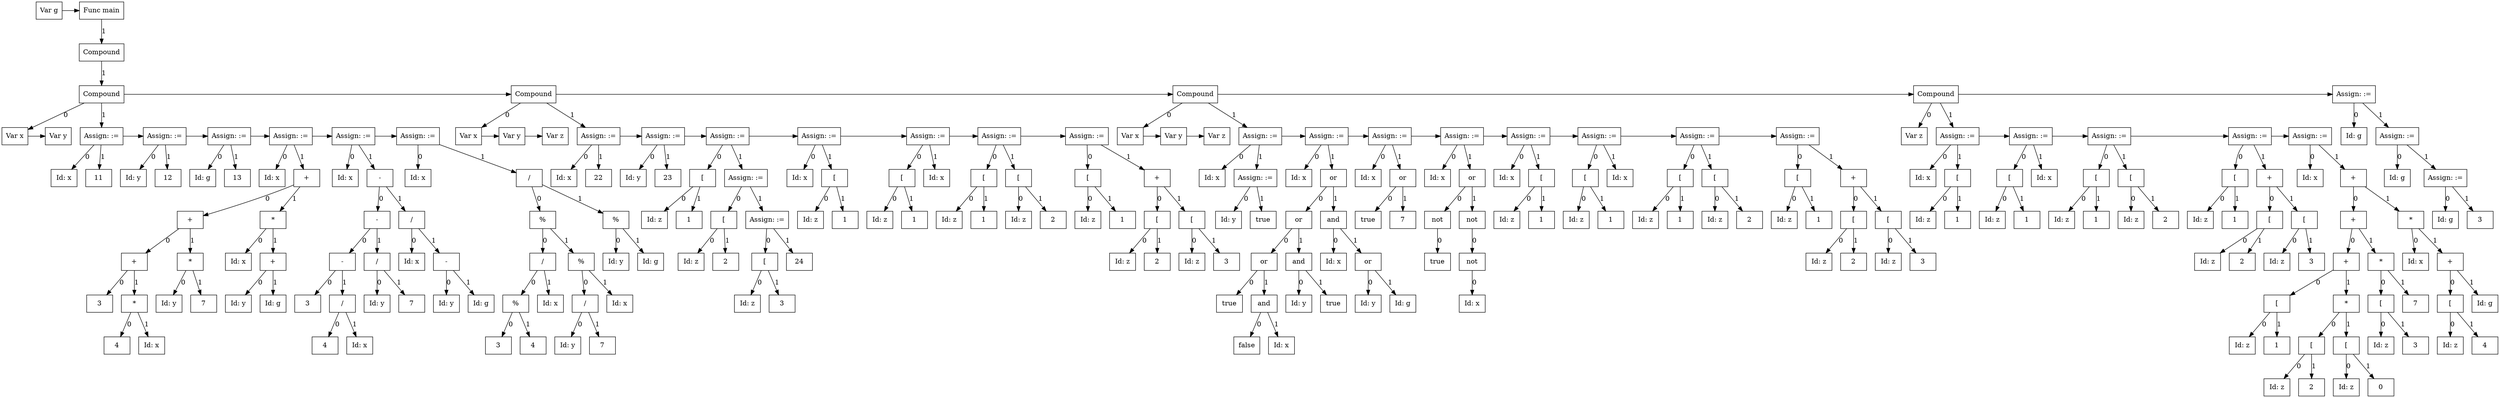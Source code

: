 digraph G {
node0 [label="Var g"; shape=box];
subgraph SibNames_0 {
rankdir="LR"; rank="same";
node0 [label="Var g"; shape=box];
node247 [label="Func main"; shape=box];
}

subgraph SibPtrs_0 {
rankdir="LR";
node0 -> node247;
}

subgraph childNames_247 {
rankdir="LR"; rank="same"; ordering=out
node246 [label="Compound"; shape=box];
}

subgraph childPtrs_247 {
rankdir="TB";
node247 -> node246 [label="1"];
}

subgraph childNames_246 {
rankdir="LR"; rank="same"; ordering=out
node63 [label="Compound"; shape=box];
}

subgraph childPtrs_246 {
rankdir="TB";
node246 -> node63 [label="1"];
}

subgraph childNames_63 {
rankdir="LR"; rank="same"; ordering=out
node1 [label="Var x"; shape=box];
node5 [label="Assign: :="; shape=box];
}

subgraph childPtrs_63 {
rankdir="TB";
node63 -> node1 [label="0"];
node63 -> node5 [label="1"];
}

subgraph SibNames_1 {
rankdir="LR"; rank="same";
node1 [label="Var x"; shape=box];
node2 [label="Var y"; shape=box];
}

subgraph SibPtrs_1 {
rankdir="LR";
node1 -> node2;
}

subgraph childNames_5 {
rankdir="LR"; rank="same"; ordering=out
node3 [label="Id: x"; shape=box];
node4 [label="11"; shape=box];
}

subgraph childPtrs_5 {
rankdir="TB";
node5 -> node3 [label="0"];
node5 -> node4 [label="1"];
}

subgraph SibNames_5 {
rankdir="LR"; rank="same";
node5 [label="Assign: :="; shape=box];
node8 [label="Assign: :="; shape=box];
node11 [label="Assign: :="; shape=box];
node28 [label="Assign: :="; shape=box];
node45 [label="Assign: :="; shape=box];
node62 [label="Assign: :="; shape=box];
}

subgraph SibPtrs_5 {
rankdir="LR";
node5 -> node8;
node8 -> node11;
node11 -> node28;
node28 -> node45;
node45 -> node62;
}

subgraph childNames_8 {
rankdir="LR"; rank="same"; ordering=out
node6 [label="Id: y"; shape=box];
node7 [label="12"; shape=box];
}

subgraph childPtrs_8 {
rankdir="TB";
node8 -> node6 [label="0"];
node8 -> node7 [label="1"];
}

subgraph childNames_11 {
rankdir="LR"; rank="same"; ordering=out
node9 [label="Id: g"; shape=box];
node10 [label="13"; shape=box];
}

subgraph childPtrs_11 {
rankdir="TB";
node11 -> node9 [label="0"];
node11 -> node10 [label="1"];
}

subgraph childNames_28 {
rankdir="LR"; rank="same"; ordering=out
node12 [label="Id: x"; shape=box];
node27 [label="+"; shape=box];
}

subgraph childPtrs_28 {
rankdir="TB";
node28 -> node12 [label="0"];
node28 -> node27 [label="1"];
}

subgraph childNames_27 {
rankdir="LR"; rank="same"; ordering=out
node21 [label="+"; shape=box];
node26 [label="*"; shape=box];
}

subgraph childPtrs_27 {
rankdir="TB";
node27 -> node21 [label="0"];
node27 -> node26 [label="1"];
}

subgraph childNames_21 {
rankdir="LR"; rank="same"; ordering=out
node17 [label="+"; shape=box];
node20 [label="*"; shape=box];
}

subgraph childPtrs_21 {
rankdir="TB";
node21 -> node17 [label="0"];
node21 -> node20 [label="1"];
}

subgraph childNames_17 {
rankdir="LR"; rank="same"; ordering=out
node13 [label="3"; shape=box];
node16 [label="*"; shape=box];
}

subgraph childPtrs_17 {
rankdir="TB";
node17 -> node13 [label="0"];
node17 -> node16 [label="1"];
}

subgraph childNames_16 {
rankdir="LR"; rank="same"; ordering=out
node14 [label="4"; shape=box];
node15 [label="Id: x"; shape=box];
}

subgraph childPtrs_16 {
rankdir="TB";
node16 -> node14 [label="0"];
node16 -> node15 [label="1"];
}

subgraph childNames_20 {
rankdir="LR"; rank="same"; ordering=out
node18 [label="Id: y"; shape=box];
node19 [label="7"; shape=box];
}

subgraph childPtrs_20 {
rankdir="TB";
node20 -> node18 [label="0"];
node20 -> node19 [label="1"];
}

subgraph childNames_26 {
rankdir="LR"; rank="same"; ordering=out
node22 [label="Id: x"; shape=box];
node25 [label="+"; shape=box];
}

subgraph childPtrs_26 {
rankdir="TB";
node26 -> node22 [label="0"];
node26 -> node25 [label="1"];
}

subgraph childNames_25 {
rankdir="LR"; rank="same"; ordering=out
node23 [label="Id: y"; shape=box];
node24 [label="Id: g"; shape=box];
}

subgraph childPtrs_25 {
rankdir="TB";
node25 -> node23 [label="0"];
node25 -> node24 [label="1"];
}

subgraph childNames_45 {
rankdir="LR"; rank="same"; ordering=out
node29 [label="Id: x"; shape=box];
node44 [label="-"; shape=box];
}

subgraph childPtrs_45 {
rankdir="TB";
node45 -> node29 [label="0"];
node45 -> node44 [label="1"];
}

subgraph childNames_44 {
rankdir="LR"; rank="same"; ordering=out
node38 [label="-"; shape=box];
node43 [label="/"; shape=box];
}

subgraph childPtrs_44 {
rankdir="TB";
node44 -> node38 [label="0"];
node44 -> node43 [label="1"];
}

subgraph childNames_38 {
rankdir="LR"; rank="same"; ordering=out
node34 [label="-"; shape=box];
node37 [label="/"; shape=box];
}

subgraph childPtrs_38 {
rankdir="TB";
node38 -> node34 [label="0"];
node38 -> node37 [label="1"];
}

subgraph childNames_34 {
rankdir="LR"; rank="same"; ordering=out
node30 [label="3"; shape=box];
node33 [label="/"; shape=box];
}

subgraph childPtrs_34 {
rankdir="TB";
node34 -> node30 [label="0"];
node34 -> node33 [label="1"];
}

subgraph childNames_33 {
rankdir="LR"; rank="same"; ordering=out
node31 [label="4"; shape=box];
node32 [label="Id: x"; shape=box];
}

subgraph childPtrs_33 {
rankdir="TB";
node33 -> node31 [label="0"];
node33 -> node32 [label="1"];
}

subgraph childNames_37 {
rankdir="LR"; rank="same"; ordering=out
node35 [label="Id: y"; shape=box];
node36 [label="7"; shape=box];
}

subgraph childPtrs_37 {
rankdir="TB";
node37 -> node35 [label="0"];
node37 -> node36 [label="1"];
}

subgraph childNames_43 {
rankdir="LR"; rank="same"; ordering=out
node39 [label="Id: x"; shape=box];
node42 [label="-"; shape=box];
}

subgraph childPtrs_43 {
rankdir="TB";
node43 -> node39 [label="0"];
node43 -> node42 [label="1"];
}

subgraph childNames_42 {
rankdir="LR"; rank="same"; ordering=out
node40 [label="Id: y"; shape=box];
node41 [label="Id: g"; shape=box];
}

subgraph childPtrs_42 {
rankdir="TB";
node42 -> node40 [label="0"];
node42 -> node41 [label="1"];
}

subgraph childNames_62 {
rankdir="LR"; rank="same"; ordering=out
node46 [label="Id: x"; shape=box];
node61 [label="/"; shape=box];
}

subgraph childPtrs_62 {
rankdir="TB";
node62 -> node46 [label="0"];
node62 -> node61 [label="1"];
}

subgraph childNames_61 {
rankdir="LR"; rank="same"; ordering=out
node57 [label="%"; shape=box];
node60 [label="%"; shape=box];
}

subgraph childPtrs_61 {
rankdir="TB";
node61 -> node57 [label="0"];
node61 -> node60 [label="1"];
}

subgraph childNames_57 {
rankdir="LR"; rank="same"; ordering=out
node51 [label="/"; shape=box];
node56 [label="%"; shape=box];
}

subgraph childPtrs_57 {
rankdir="TB";
node57 -> node51 [label="0"];
node57 -> node56 [label="1"];
}

subgraph childNames_51 {
rankdir="LR"; rank="same"; ordering=out
node49 [label="%"; shape=box];
node50 [label="Id: x"; shape=box];
}

subgraph childPtrs_51 {
rankdir="TB";
node51 -> node49 [label="0"];
node51 -> node50 [label="1"];
}

subgraph childNames_49 {
rankdir="LR"; rank="same"; ordering=out
node47 [label="3"; shape=box];
node48 [label="4"; shape=box];
}

subgraph childPtrs_49 {
rankdir="TB";
node49 -> node47 [label="0"];
node49 -> node48 [label="1"];
}

subgraph childNames_56 {
rankdir="LR"; rank="same"; ordering=out
node54 [label="/"; shape=box];
node55 [label="Id: x"; shape=box];
}

subgraph childPtrs_56 {
rankdir="TB";
node56 -> node54 [label="0"];
node56 -> node55 [label="1"];
}

subgraph childNames_54 {
rankdir="LR"; rank="same"; ordering=out
node52 [label="Id: y"; shape=box];
node53 [label="7"; shape=box];
}

subgraph childPtrs_54 {
rankdir="TB";
node54 -> node52 [label="0"];
node54 -> node53 [label="1"];
}

subgraph childNames_60 {
rankdir="LR"; rank="same"; ordering=out
node58 [label="Id: y"; shape=box];
node59 [label="Id: g"; shape=box];
}

subgraph childPtrs_60 {
rankdir="TB";
node60 -> node58 [label="0"];
node60 -> node59 [label="1"];
}

subgraph SibNames_63 {
rankdir="LR"; rank="same";
node63 [label="Compound"; shape=box];
node114 [label="Compound"; shape=box];
node181 [label="Compound"; shape=box];
node238 [label="Compound"; shape=box];
node245 [label="Assign: :="; shape=box];
}

subgraph SibPtrs_63 {
rankdir="LR";
node63 -> node114;
node114 -> node181;
node181 -> node238;
node238 -> node245;
}

subgraph childNames_114 {
rankdir="LR"; rank="same"; ordering=out
node64 [label="Var x"; shape=box];
node69 [label="Assign: :="; shape=box];
}

subgraph childPtrs_114 {
rankdir="TB";
node114 -> node64 [label="0"];
node114 -> node69 [label="1"];
}

subgraph SibNames_64 {
rankdir="LR"; rank="same";
node64 [label="Var x"; shape=box];
node65 [label="Var y"; shape=box];
node66 [label="Var z"; shape=box];
}

subgraph SibPtrs_64 {
rankdir="LR";
node64 -> node65;
node65 -> node66;
}

subgraph childNames_69 {
rankdir="LR"; rank="same"; ordering=out
node67 [label="Id: x"; shape=box];
node68 [label="22"; shape=box];
}

subgraph childPtrs_69 {
rankdir="TB";
node69 -> node67 [label="0"];
node69 -> node68 [label="1"];
}

subgraph SibNames_69 {
rankdir="LR"; rank="same";
node69 [label="Assign: :="; shape=box];
node72 [label="Assign: :="; shape=box];
node85 [label="Assign: :="; shape=box];
node90 [label="Assign: :="; shape=box];
node95 [label="Assign: :="; shape=box];
node102 [label="Assign: :="; shape=box];
node113 [label="Assign: :="; shape=box];
}

subgraph SibPtrs_69 {
rankdir="LR";
node69 -> node72;
node72 -> node85;
node85 -> node90;
node90 -> node95;
node95 -> node102;
node102 -> node113;
}

subgraph childNames_72 {
rankdir="LR"; rank="same"; ordering=out
node70 [label="Id: y"; shape=box];
node71 [label="23"; shape=box];
}

subgraph childPtrs_72 {
rankdir="TB";
node72 -> node70 [label="0"];
node72 -> node71 [label="1"];
}

subgraph childNames_85 {
rankdir="LR"; rank="same"; ordering=out
node74 [label="["; shape=box];
node84 [label="Assign: :="; shape=box];
}

subgraph childPtrs_85 {
rankdir="TB";
node85 -> node74 [label="0"];
node85 -> node84 [label="1"];
}

subgraph childNames_74 {
rankdir="LR"; rank="same"; ordering=out
node75 [label="Id: z"; shape=box];
node73 [label="1"; shape=box];
}

subgraph childPtrs_74 {
rankdir="TB";
node74 -> node75 [label="0"];
node74 -> node73 [label="1"];
}

subgraph childNames_84 {
rankdir="LR"; rank="same"; ordering=out
node77 [label="["; shape=box];
node83 [label="Assign: :="; shape=box];
}

subgraph childPtrs_84 {
rankdir="TB";
node84 -> node77 [label="0"];
node84 -> node83 [label="1"];
}

subgraph childNames_77 {
rankdir="LR"; rank="same"; ordering=out
node78 [label="Id: z"; shape=box];
node76 [label="2"; shape=box];
}

subgraph childPtrs_77 {
rankdir="TB";
node77 -> node78 [label="0"];
node77 -> node76 [label="1"];
}

subgraph childNames_83 {
rankdir="LR"; rank="same"; ordering=out
node80 [label="["; shape=box];
node82 [label="24"; shape=box];
}

subgraph childPtrs_83 {
rankdir="TB";
node83 -> node80 [label="0"];
node83 -> node82 [label="1"];
}

subgraph childNames_80 {
rankdir="LR"; rank="same"; ordering=out
node81 [label="Id: z"; shape=box];
node79 [label="3"; shape=box];
}

subgraph childPtrs_80 {
rankdir="TB";
node80 -> node81 [label="0"];
node80 -> node79 [label="1"];
}

subgraph childNames_90 {
rankdir="LR"; rank="same"; ordering=out
node86 [label="Id: x"; shape=box];
node88 [label="["; shape=box];
}

subgraph childPtrs_90 {
rankdir="TB";
node90 -> node86 [label="0"];
node90 -> node88 [label="1"];
}

subgraph childNames_88 {
rankdir="LR"; rank="same"; ordering=out
node89 [label="Id: z"; shape=box];
node87 [label="1"; shape=box];
}

subgraph childPtrs_88 {
rankdir="TB";
node88 -> node89 [label="0"];
node88 -> node87 [label="1"];
}

subgraph childNames_95 {
rankdir="LR"; rank="same"; ordering=out
node92 [label="["; shape=box];
node94 [label="Id: x"; shape=box];
}

subgraph childPtrs_95 {
rankdir="TB";
node95 -> node92 [label="0"];
node95 -> node94 [label="1"];
}

subgraph childNames_92 {
rankdir="LR"; rank="same"; ordering=out
node93 [label="Id: z"; shape=box];
node91 [label="1"; shape=box];
}

subgraph childPtrs_92 {
rankdir="TB";
node92 -> node93 [label="0"];
node92 -> node91 [label="1"];
}

subgraph childNames_102 {
rankdir="LR"; rank="same"; ordering=out
node97 [label="["; shape=box];
node100 [label="["; shape=box];
}

subgraph childPtrs_102 {
rankdir="TB";
node102 -> node97 [label="0"];
node102 -> node100 [label="1"];
}

subgraph childNames_97 {
rankdir="LR"; rank="same"; ordering=out
node98 [label="Id: z"; shape=box];
node96 [label="1"; shape=box];
}

subgraph childPtrs_97 {
rankdir="TB";
node97 -> node98 [label="0"];
node97 -> node96 [label="1"];
}

subgraph childNames_100 {
rankdir="LR"; rank="same"; ordering=out
node101 [label="Id: z"; shape=box];
node99 [label="2"; shape=box];
}

subgraph childPtrs_100 {
rankdir="TB";
node100 -> node101 [label="0"];
node100 -> node99 [label="1"];
}

subgraph childNames_113 {
rankdir="LR"; rank="same"; ordering=out
node104 [label="["; shape=box];
node112 [label="+"; shape=box];
}

subgraph childPtrs_113 {
rankdir="TB";
node113 -> node104 [label="0"];
node113 -> node112 [label="1"];
}

subgraph childNames_104 {
rankdir="LR"; rank="same"; ordering=out
node105 [label="Id: z"; shape=box];
node103 [label="1"; shape=box];
}

subgraph childPtrs_104 {
rankdir="TB";
node104 -> node105 [label="0"];
node104 -> node103 [label="1"];
}

subgraph childNames_112 {
rankdir="LR"; rank="same"; ordering=out
node107 [label="["; shape=box];
node110 [label="["; shape=box];
}

subgraph childPtrs_112 {
rankdir="TB";
node112 -> node107 [label="0"];
node112 -> node110 [label="1"];
}

subgraph childNames_107 {
rankdir="LR"; rank="same"; ordering=out
node108 [label="Id: z"; shape=box];
node106 [label="2"; shape=box];
}

subgraph childPtrs_107 {
rankdir="TB";
node107 -> node108 [label="0"];
node107 -> node106 [label="1"];
}

subgraph childNames_110 {
rankdir="LR"; rank="same"; ordering=out
node111 [label="Id: z"; shape=box];
node109 [label="3"; shape=box];
}

subgraph childPtrs_110 {
rankdir="TB";
node110 -> node111 [label="0"];
node110 -> node109 [label="1"];
}

subgraph childNames_181 {
rankdir="LR"; rank="same"; ordering=out
node115 [label="Var x"; shape=box];
node122 [label="Assign: :="; shape=box];
}

subgraph childPtrs_181 {
rankdir="TB";
node181 -> node115 [label="0"];
node181 -> node122 [label="1"];
}

subgraph SibNames_115 {
rankdir="LR"; rank="same";
node115 [label="Var x"; shape=box];
node116 [label="Var y"; shape=box];
node117 [label="Var z"; shape=box];
}

subgraph SibPtrs_115 {
rankdir="LR";
node115 -> node116;
node116 -> node117;
}

subgraph childNames_122 {
rankdir="LR"; rank="same"; ordering=out
node118 [label="Id: x"; shape=box];
node121 [label="Assign: :="; shape=box];
}

subgraph childPtrs_122 {
rankdir="TB";
node122 -> node118 [label="0"];
node122 -> node121 [label="1"];
}

subgraph childNames_121 {
rankdir="LR"; rank="same"; ordering=out
node119 [label="Id: y"; shape=box];
node120 [label="true"; shape=box];
}

subgraph childPtrs_121 {
rankdir="TB";
node121 -> node119 [label="0"];
node121 -> node120 [label="1"];
}

subgraph SibNames_122 {
rankdir="LR"; rank="same";
node122 [label="Assign: :="; shape=box];
node139 [label="Assign: :="; shape=box];
node144 [label="Assign: :="; shape=box];
node152 [label="Assign: :="; shape=box];
node157 [label="Assign: :="; shape=box];
node162 [label="Assign: :="; shape=box];
node169 [label="Assign: :="; shape=box];
node180 [label="Assign: :="; shape=box];
}

subgraph SibPtrs_122 {
rankdir="LR";
node122 -> node139;
node139 -> node144;
node144 -> node152;
node152 -> node157;
node157 -> node162;
node162 -> node169;
node169 -> node180;
}

subgraph childNames_139 {
rankdir="LR"; rank="same"; ordering=out
node123 [label="Id: x"; shape=box];
node138 [label="or"; shape=box];
}

subgraph childPtrs_139 {
rankdir="TB";
node139 -> node123 [label="0"];
node139 -> node138 [label="1"];
}

subgraph childNames_138 {
rankdir="LR"; rank="same"; ordering=out
node132 [label="or"; shape=box];
node137 [label="and"; shape=box];
}

subgraph childPtrs_138 {
rankdir="TB";
node138 -> node132 [label="0"];
node138 -> node137 [label="1"];
}

subgraph childNames_132 {
rankdir="LR"; rank="same"; ordering=out
node128 [label="or"; shape=box];
node131 [label="and"; shape=box];
}

subgraph childPtrs_132 {
rankdir="TB";
node132 -> node128 [label="0"];
node132 -> node131 [label="1"];
}

subgraph childNames_128 {
rankdir="LR"; rank="same"; ordering=out
node124 [label="true"; shape=box];
node127 [label="and"; shape=box];
}

subgraph childPtrs_128 {
rankdir="TB";
node128 -> node124 [label="0"];
node128 -> node127 [label="1"];
}

subgraph childNames_127 {
rankdir="LR"; rank="same"; ordering=out
node125 [label="false"; shape=box];
node126 [label="Id: x"; shape=box];
}

subgraph childPtrs_127 {
rankdir="TB";
node127 -> node125 [label="0"];
node127 -> node126 [label="1"];
}

subgraph childNames_131 {
rankdir="LR"; rank="same"; ordering=out
node129 [label="Id: y"; shape=box];
node130 [label="true"; shape=box];
}

subgraph childPtrs_131 {
rankdir="TB";
node131 -> node129 [label="0"];
node131 -> node130 [label="1"];
}

subgraph childNames_137 {
rankdir="LR"; rank="same"; ordering=out
node133 [label="Id: x"; shape=box];
node136 [label="or"; shape=box];
}

subgraph childPtrs_137 {
rankdir="TB";
node137 -> node133 [label="0"];
node137 -> node136 [label="1"];
}

subgraph childNames_136 {
rankdir="LR"; rank="same"; ordering=out
node134 [label="Id: y"; shape=box];
node135 [label="Id: g"; shape=box];
}

subgraph childPtrs_136 {
rankdir="TB";
node136 -> node134 [label="0"];
node136 -> node135 [label="1"];
}

subgraph childNames_144 {
rankdir="LR"; rank="same"; ordering=out
node140 [label="Id: x"; shape=box];
node143 [label="or"; shape=box];
}

subgraph childPtrs_144 {
rankdir="TB";
node144 -> node140 [label="0"];
node144 -> node143 [label="1"];
}

subgraph childNames_143 {
rankdir="LR"; rank="same"; ordering=out
node141 [label="true"; shape=box];
node142 [label="7"; shape=box];
}

subgraph childPtrs_143 {
rankdir="TB";
node143 -> node141 [label="0"];
node143 -> node142 [label="1"];
}

subgraph childNames_152 {
rankdir="LR"; rank="same"; ordering=out
node145 [label="Id: x"; shape=box];
node151 [label="or"; shape=box];
}

subgraph childPtrs_152 {
rankdir="TB";
node152 -> node145 [label="0"];
node152 -> node151 [label="1"];
}

subgraph childNames_151 {
rankdir="LR"; rank="same"; ordering=out
node147 [label="not"; shape=box];
node150 [label="not"; shape=box];
}

subgraph childPtrs_151 {
rankdir="TB";
node151 -> node147 [label="0"];
node151 -> node150 [label="1"];
}

subgraph childNames_147 {
rankdir="LR"; rank="same"; ordering=out
node146 [label="true"; shape=box];
}

subgraph childPtrs_147 {
rankdir="TB";
node147 -> node146 [label="0"];
}

subgraph childNames_150 {
rankdir="LR"; rank="same"; ordering=out
node149 [label="not"; shape=box];
}

subgraph childPtrs_150 {
rankdir="TB";
node150 -> node149 [label="0"];
}

subgraph childNames_149 {
rankdir="LR"; rank="same"; ordering=out
node148 [label="Id: x"; shape=box];
}

subgraph childPtrs_149 {
rankdir="TB";
node149 -> node148 [label="0"];
}

subgraph childNames_157 {
rankdir="LR"; rank="same"; ordering=out
node153 [label="Id: x"; shape=box];
node155 [label="["; shape=box];
}

subgraph childPtrs_157 {
rankdir="TB";
node157 -> node153 [label="0"];
node157 -> node155 [label="1"];
}

subgraph childNames_155 {
rankdir="LR"; rank="same"; ordering=out
node156 [label="Id: z"; shape=box];
node154 [label="1"; shape=box];
}

subgraph childPtrs_155 {
rankdir="TB";
node155 -> node156 [label="0"];
node155 -> node154 [label="1"];
}

subgraph childNames_162 {
rankdir="LR"; rank="same"; ordering=out
node159 [label="["; shape=box];
node161 [label="Id: x"; shape=box];
}

subgraph childPtrs_162 {
rankdir="TB";
node162 -> node159 [label="0"];
node162 -> node161 [label="1"];
}

subgraph childNames_159 {
rankdir="LR"; rank="same"; ordering=out
node160 [label="Id: z"; shape=box];
node158 [label="1"; shape=box];
}

subgraph childPtrs_159 {
rankdir="TB";
node159 -> node160 [label="0"];
node159 -> node158 [label="1"];
}

subgraph childNames_169 {
rankdir="LR"; rank="same"; ordering=out
node164 [label="["; shape=box];
node167 [label="["; shape=box];
}

subgraph childPtrs_169 {
rankdir="TB";
node169 -> node164 [label="0"];
node169 -> node167 [label="1"];
}

subgraph childNames_164 {
rankdir="LR"; rank="same"; ordering=out
node165 [label="Id: z"; shape=box];
node163 [label="1"; shape=box];
}

subgraph childPtrs_164 {
rankdir="TB";
node164 -> node165 [label="0"];
node164 -> node163 [label="1"];
}

subgraph childNames_167 {
rankdir="LR"; rank="same"; ordering=out
node168 [label="Id: z"; shape=box];
node166 [label="2"; shape=box];
}

subgraph childPtrs_167 {
rankdir="TB";
node167 -> node168 [label="0"];
node167 -> node166 [label="1"];
}

subgraph childNames_180 {
rankdir="LR"; rank="same"; ordering=out
node171 [label="["; shape=box];
node179 [label="+"; shape=box];
}

subgraph childPtrs_180 {
rankdir="TB";
node180 -> node171 [label="0"];
node180 -> node179 [label="1"];
}

subgraph childNames_171 {
rankdir="LR"; rank="same"; ordering=out
node172 [label="Id: z"; shape=box];
node170 [label="1"; shape=box];
}

subgraph childPtrs_171 {
rankdir="TB";
node171 -> node172 [label="0"];
node171 -> node170 [label="1"];
}

subgraph childNames_179 {
rankdir="LR"; rank="same"; ordering=out
node174 [label="["; shape=box];
node177 [label="["; shape=box];
}

subgraph childPtrs_179 {
rankdir="TB";
node179 -> node174 [label="0"];
node179 -> node177 [label="1"];
}

subgraph childNames_174 {
rankdir="LR"; rank="same"; ordering=out
node175 [label="Id: z"; shape=box];
node173 [label="2"; shape=box];
}

subgraph childPtrs_174 {
rankdir="TB";
node174 -> node175 [label="0"];
node174 -> node173 [label="1"];
}

subgraph childNames_177 {
rankdir="LR"; rank="same"; ordering=out
node178 [label="Id: z"; shape=box];
node176 [label="3"; shape=box];
}

subgraph childPtrs_177 {
rankdir="TB";
node177 -> node178 [label="0"];
node177 -> node176 [label="1"];
}

subgraph childNames_238 {
rankdir="LR"; rank="same"; ordering=out
node182 [label="Var z"; shape=box];
node187 [label="Assign: :="; shape=box];
}

subgraph childPtrs_238 {
rankdir="TB";
node238 -> node182 [label="0"];
node238 -> node187 [label="1"];
}

subgraph childNames_187 {
rankdir="LR"; rank="same"; ordering=out
node183 [label="Id: x"; shape=box];
node185 [label="["; shape=box];
}

subgraph childPtrs_187 {
rankdir="TB";
node187 -> node183 [label="0"];
node187 -> node185 [label="1"];
}

subgraph childNames_185 {
rankdir="LR"; rank="same"; ordering=out
node186 [label="Id: z"; shape=box];
node184 [label="1"; shape=box];
}

subgraph childPtrs_185 {
rankdir="TB";
node185 -> node186 [label="0"];
node185 -> node184 [label="1"];
}

subgraph SibNames_187 {
rankdir="LR"; rank="same";
node187 [label="Assign: :="; shape=box];
node192 [label="Assign: :="; shape=box];
node199 [label="Assign: :="; shape=box];
node210 [label="Assign: :="; shape=box];
node237 [label="Assign: :="; shape=box];
}

subgraph SibPtrs_187 {
rankdir="LR";
node187 -> node192;
node192 -> node199;
node199 -> node210;
node210 -> node237;
}

subgraph childNames_192 {
rankdir="LR"; rank="same"; ordering=out
node189 [label="["; shape=box];
node191 [label="Id: x"; shape=box];
}

subgraph childPtrs_192 {
rankdir="TB";
node192 -> node189 [label="0"];
node192 -> node191 [label="1"];
}

subgraph childNames_189 {
rankdir="LR"; rank="same"; ordering=out
node190 [label="Id: z"; shape=box];
node188 [label="1"; shape=box];
}

subgraph childPtrs_189 {
rankdir="TB";
node189 -> node190 [label="0"];
node189 -> node188 [label="1"];
}

subgraph childNames_199 {
rankdir="LR"; rank="same"; ordering=out
node194 [label="["; shape=box];
node197 [label="["; shape=box];
}

subgraph childPtrs_199 {
rankdir="TB";
node199 -> node194 [label="0"];
node199 -> node197 [label="1"];
}

subgraph childNames_194 {
rankdir="LR"; rank="same"; ordering=out
node195 [label="Id: z"; shape=box];
node193 [label="1"; shape=box];
}

subgraph childPtrs_194 {
rankdir="TB";
node194 -> node195 [label="0"];
node194 -> node193 [label="1"];
}

subgraph childNames_197 {
rankdir="LR"; rank="same"; ordering=out
node198 [label="Id: z"; shape=box];
node196 [label="2"; shape=box];
}

subgraph childPtrs_197 {
rankdir="TB";
node197 -> node198 [label="0"];
node197 -> node196 [label="1"];
}

subgraph childNames_210 {
rankdir="LR"; rank="same"; ordering=out
node201 [label="["; shape=box];
node209 [label="+"; shape=box];
}

subgraph childPtrs_210 {
rankdir="TB";
node210 -> node201 [label="0"];
node210 -> node209 [label="1"];
}

subgraph childNames_201 {
rankdir="LR"; rank="same"; ordering=out
node202 [label="Id: z"; shape=box];
node200 [label="1"; shape=box];
}

subgraph childPtrs_201 {
rankdir="TB";
node201 -> node202 [label="0"];
node201 -> node200 [label="1"];
}

subgraph childNames_209 {
rankdir="LR"; rank="same"; ordering=out
node204 [label="["; shape=box];
node207 [label="["; shape=box];
}

subgraph childPtrs_209 {
rankdir="TB";
node209 -> node204 [label="0"];
node209 -> node207 [label="1"];
}

subgraph childNames_204 {
rankdir="LR"; rank="same"; ordering=out
node205 [label="Id: z"; shape=box];
node203 [label="2"; shape=box];
}

subgraph childPtrs_204 {
rankdir="TB";
node204 -> node205 [label="0"];
node204 -> node203 [label="1"];
}

subgraph childNames_207 {
rankdir="LR"; rank="same"; ordering=out
node208 [label="Id: z"; shape=box];
node206 [label="3"; shape=box];
}

subgraph childPtrs_207 {
rankdir="TB";
node207 -> node208 [label="0"];
node207 -> node206 [label="1"];
}

subgraph childNames_237 {
rankdir="LR"; rank="same"; ordering=out
node211 [label="Id: x"; shape=box];
node236 [label="+"; shape=box];
}

subgraph childPtrs_237 {
rankdir="TB";
node237 -> node211 [label="0"];
node237 -> node236 [label="1"];
}

subgraph childNames_236 {
rankdir="LR"; rank="same"; ordering=out
node228 [label="+"; shape=box];
node235 [label="*"; shape=box];
}

subgraph childPtrs_236 {
rankdir="TB";
node236 -> node228 [label="0"];
node236 -> node235 [label="1"];
}

subgraph childNames_228 {
rankdir="LR"; rank="same"; ordering=out
node222 [label="+"; shape=box];
node227 [label="*"; shape=box];
}

subgraph childPtrs_228 {
rankdir="TB";
node228 -> node222 [label="0"];
node228 -> node227 [label="1"];
}

subgraph childNames_222 {
rankdir="LR"; rank="same"; ordering=out
node213 [label="["; shape=box];
node221 [label="*"; shape=box];
}

subgraph childPtrs_222 {
rankdir="TB";
node222 -> node213 [label="0"];
node222 -> node221 [label="1"];
}

subgraph childNames_213 {
rankdir="LR"; rank="same"; ordering=out
node214 [label="Id: z"; shape=box];
node212 [label="1"; shape=box];
}

subgraph childPtrs_213 {
rankdir="TB";
node213 -> node214 [label="0"];
node213 -> node212 [label="1"];
}

subgraph childNames_221 {
rankdir="LR"; rank="same"; ordering=out
node216 [label="["; shape=box];
node219 [label="["; shape=box];
}

subgraph childPtrs_221 {
rankdir="TB";
node221 -> node216 [label="0"];
node221 -> node219 [label="1"];
}

subgraph childNames_216 {
rankdir="LR"; rank="same"; ordering=out
node217 [label="Id: z"; shape=box];
node215 [label="2"; shape=box];
}

subgraph childPtrs_216 {
rankdir="TB";
node216 -> node217 [label="0"];
node216 -> node215 [label="1"];
}

subgraph childNames_219 {
rankdir="LR"; rank="same"; ordering=out
node220 [label="Id: z"; shape=box];
node218 [label="0"; shape=box];
}

subgraph childPtrs_219 {
rankdir="TB";
node219 -> node220 [label="0"];
node219 -> node218 [label="1"];
}

subgraph childNames_227 {
rankdir="LR"; rank="same"; ordering=out
node224 [label="["; shape=box];
node226 [label="7"; shape=box];
}

subgraph childPtrs_227 {
rankdir="TB";
node227 -> node224 [label="0"];
node227 -> node226 [label="1"];
}

subgraph childNames_224 {
rankdir="LR"; rank="same"; ordering=out
node225 [label="Id: z"; shape=box];
node223 [label="3"; shape=box];
}

subgraph childPtrs_224 {
rankdir="TB";
node224 -> node225 [label="0"];
node224 -> node223 [label="1"];
}

subgraph childNames_235 {
rankdir="LR"; rank="same"; ordering=out
node229 [label="Id: x"; shape=box];
node234 [label="+"; shape=box];
}

subgraph childPtrs_235 {
rankdir="TB";
node235 -> node229 [label="0"];
node235 -> node234 [label="1"];
}

subgraph childNames_234 {
rankdir="LR"; rank="same"; ordering=out
node231 [label="["; shape=box];
node233 [label="Id: g"; shape=box];
}

subgraph childPtrs_234 {
rankdir="TB";
node234 -> node231 [label="0"];
node234 -> node233 [label="1"];
}

subgraph childNames_231 {
rankdir="LR"; rank="same"; ordering=out
node232 [label="Id: z"; shape=box];
node230 [label="4"; shape=box];
}

subgraph childPtrs_231 {
rankdir="TB";
node231 -> node232 [label="0"];
node231 -> node230 [label="1"];
}

subgraph childNames_245 {
rankdir="LR"; rank="same"; ordering=out
node239 [label="Id: g"; shape=box];
node244 [label="Assign: :="; shape=box];
}

subgraph childPtrs_245 {
rankdir="TB";
node245 -> node239 [label="0"];
node245 -> node244 [label="1"];
}

subgraph childNames_244 {
rankdir="LR"; rank="same"; ordering=out
node240 [label="Id: g"; shape=box];
node243 [label="Assign: :="; shape=box];
}

subgraph childPtrs_244 {
rankdir="TB";
node244 -> node240 [label="0"];
node244 -> node243 [label="1"];
}

subgraph childNames_243 {
rankdir="LR"; rank="same"; ordering=out
node241 [label="Id: g"; shape=box];
node242 [label="3"; shape=box];
}

subgraph childPtrs_243 {
rankdir="TB";
node243 -> node241 [label="0"];
node243 -> node242 [label="1"];
}

}
